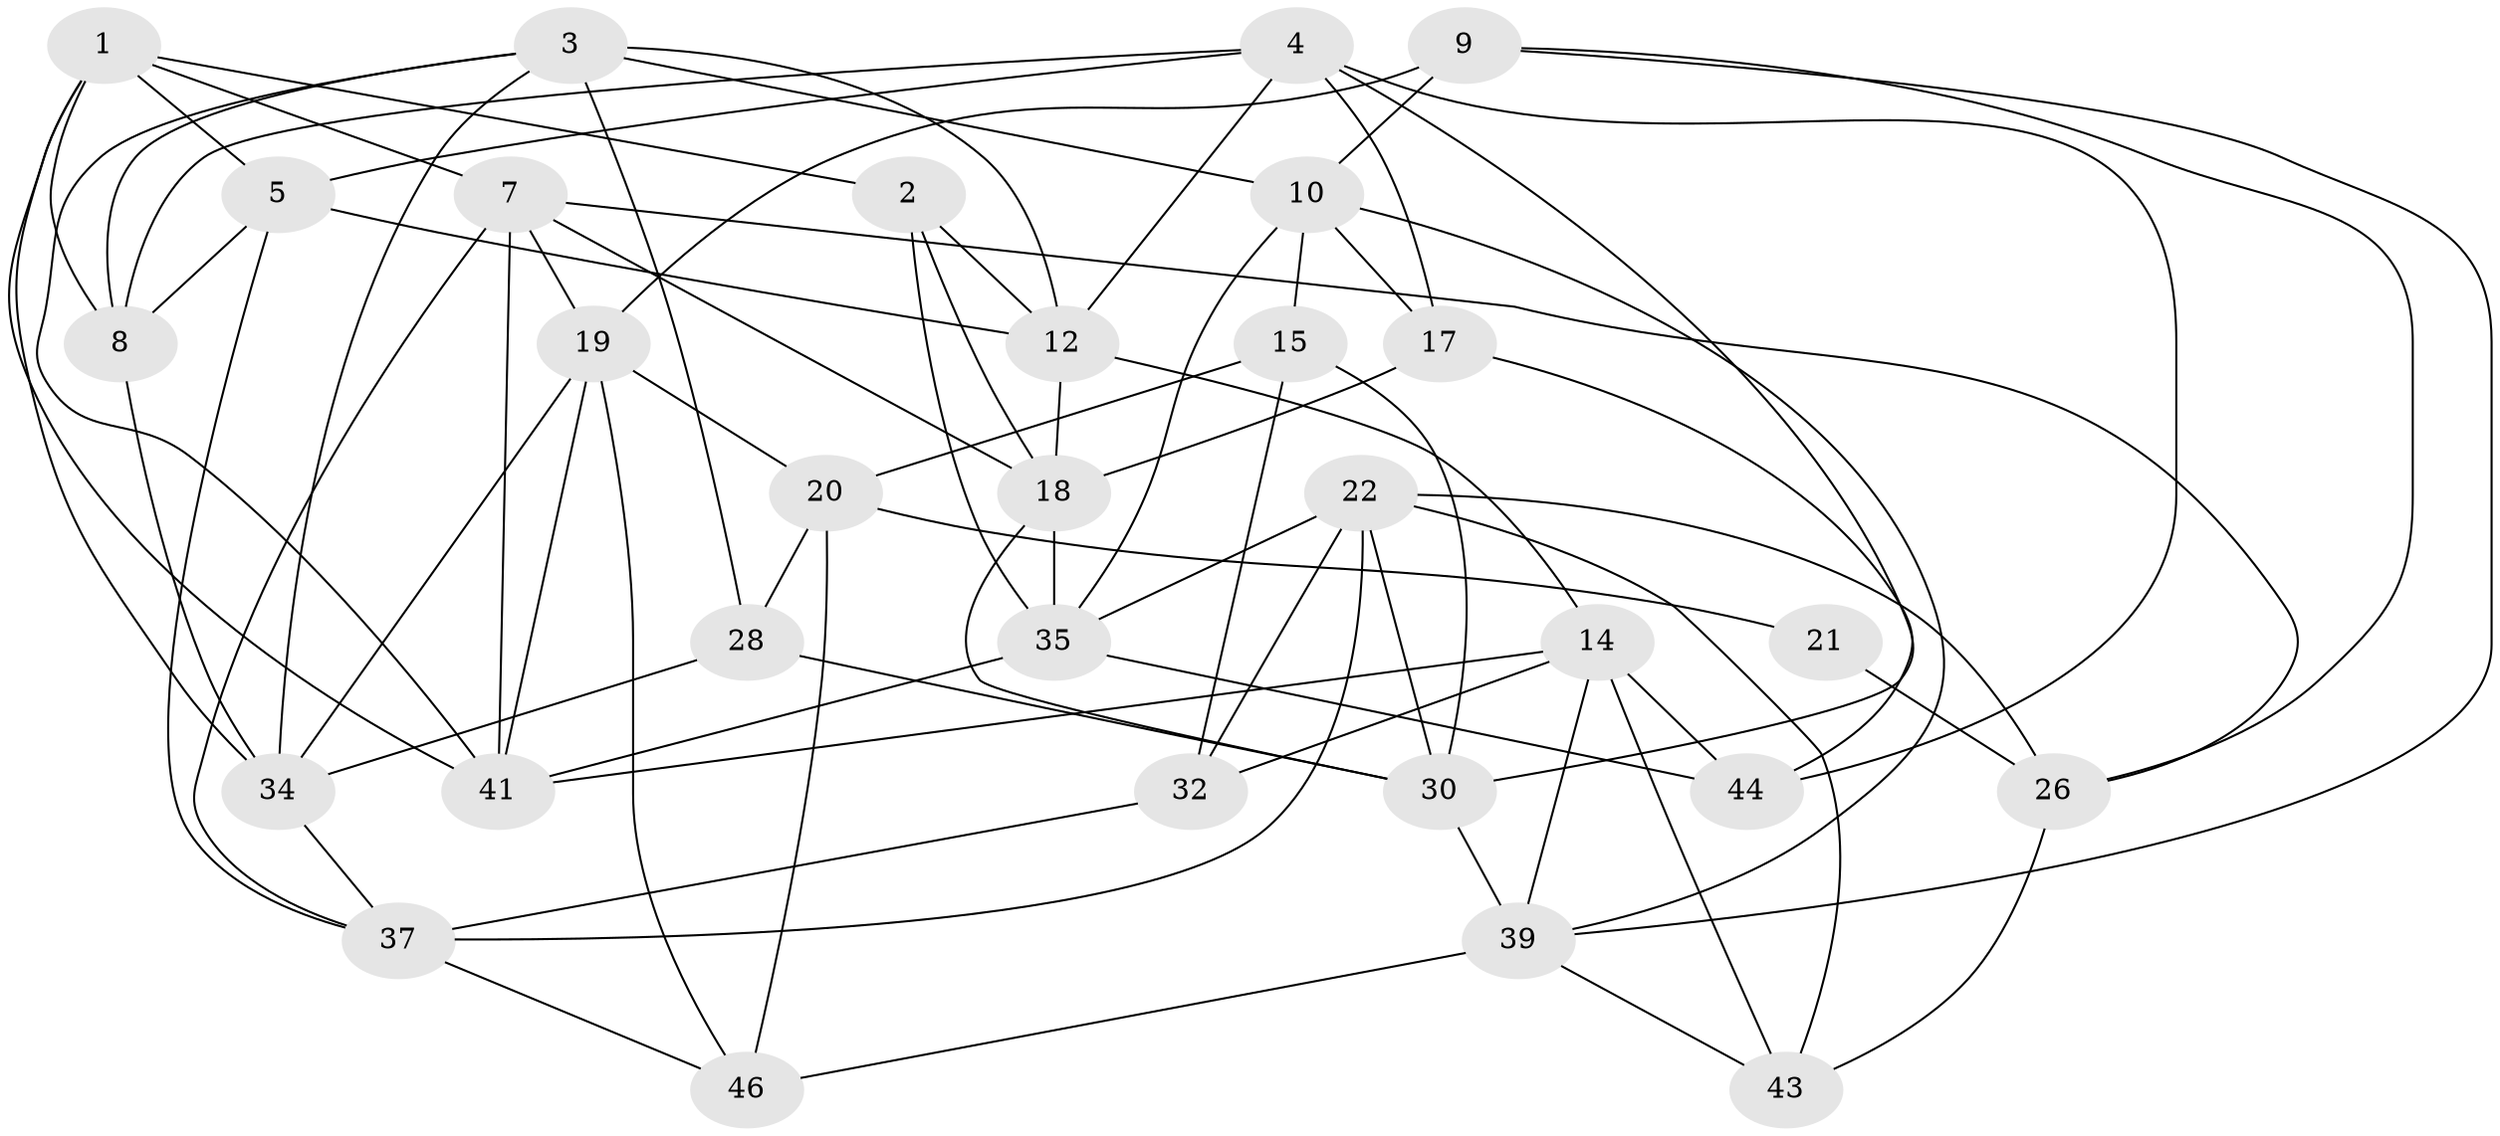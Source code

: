 // Generated by graph-tools (version 1.1) at 2025/52/02/27/25 19:52:31]
// undirected, 30 vertices, 77 edges
graph export_dot {
graph [start="1"]
  node [color=gray90,style=filled];
  1 [super="+27"];
  2;
  3 [super="+29"];
  4 [super="+6"];
  5 [super="+16"];
  7 [super="+13"];
  8 [super="+11"];
  9;
  10 [super="+25"];
  12 [super="+48"];
  14 [super="+24"];
  15;
  17;
  18 [super="+38"];
  19 [super="+31"];
  20 [super="+33"];
  21;
  22 [super="+23"];
  26 [super="+40"];
  28;
  30 [super="+45"];
  32;
  34 [super="+36"];
  35 [super="+49"];
  37 [super="+42"];
  39 [super="+50"];
  41 [super="+47"];
  43;
  44;
  46;
  1 -- 2;
  1 -- 34;
  1 -- 8;
  1 -- 7;
  1 -- 5;
  1 -- 41;
  2 -- 18;
  2 -- 35;
  2 -- 12;
  3 -- 8;
  3 -- 28;
  3 -- 10;
  3 -- 41;
  3 -- 34;
  3 -- 12;
  4 -- 30;
  4 -- 44;
  4 -- 12;
  4 -- 8;
  4 -- 17;
  4 -- 5;
  5 -- 8 [weight=2];
  5 -- 37;
  5 -- 12;
  7 -- 37;
  7 -- 19;
  7 -- 41;
  7 -- 18;
  7 -- 26;
  8 -- 34;
  9 -- 39;
  9 -- 26;
  9 -- 10;
  9 -- 19;
  10 -- 15;
  10 -- 17;
  10 -- 35;
  10 -- 39;
  12 -- 14;
  12 -- 18;
  14 -- 43;
  14 -- 32;
  14 -- 44;
  14 -- 39;
  14 -- 41;
  15 -- 30;
  15 -- 32;
  15 -- 20;
  17 -- 44;
  17 -- 18;
  18 -- 35;
  18 -- 30;
  19 -- 41;
  19 -- 34;
  19 -- 20;
  19 -- 46;
  20 -- 46;
  20 -- 21 [weight=2];
  20 -- 28;
  21 -- 26 [weight=2];
  22 -- 32;
  22 -- 35;
  22 -- 43;
  22 -- 37;
  22 -- 26;
  22 -- 30;
  26 -- 43;
  28 -- 30;
  28 -- 34;
  30 -- 39;
  32 -- 37;
  34 -- 37;
  35 -- 41;
  35 -- 44;
  37 -- 46;
  39 -- 43;
  39 -- 46;
}
